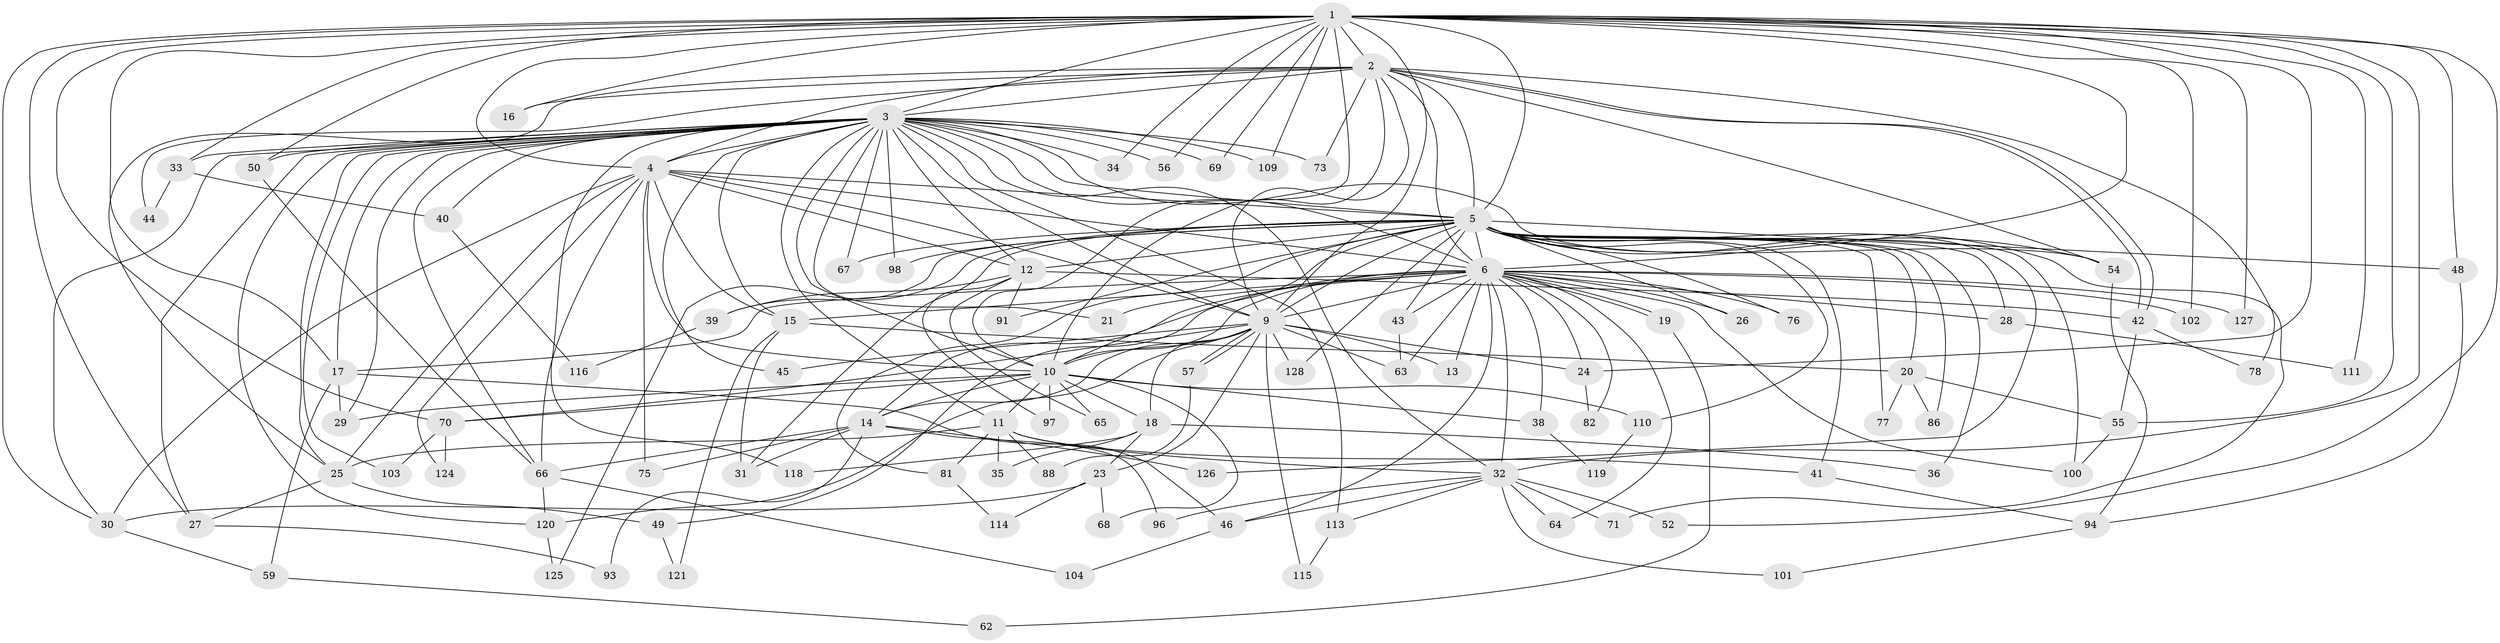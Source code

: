 // original degree distribution, {21: 0.007751937984496124, 19: 0.015503875968992248, 26: 0.007751937984496124, 16: 0.015503875968992248, 35: 0.007751937984496124, 32: 0.007751937984496124, 24: 0.007751937984496124, 20: 0.007751937984496124, 7: 0.007751937984496124, 8: 0.007751937984496124, 2: 0.5426356589147286, 9: 0.007751937984496124, 6: 0.015503875968992248, 4: 0.08527131782945736, 3: 0.20155038759689922, 5: 0.046511627906976744, 10: 0.007751937984496124}
// Generated by graph-tools (version 1.1) at 2025/10/02/27/25 16:10:56]
// undirected, 97 vertices, 231 edges
graph export_dot {
graph [start="1"]
  node [color=gray90,style=filled];
  1 [super="+7"];
  2 [super="+53"];
  3 [super="+8"];
  4 [super="+72"];
  5 [super="+22"];
  6 [super="+105"];
  9 [super="+83"];
  10 [super="+106"];
  11 [super="+61"];
  12 [super="+85"];
  13;
  14 [super="+117"];
  15 [super="+74"];
  16;
  17 [super="+37"];
  18;
  19;
  20;
  21;
  23 [super="+60"];
  24 [super="+84"];
  25 [super="+87"];
  26;
  27 [super="+107"];
  28;
  29 [super="+122"];
  30 [super="+80"];
  31 [super="+51"];
  32 [super="+92"];
  33;
  34;
  35 [super="+47"];
  36;
  38;
  39;
  40;
  41;
  42 [super="+90"];
  43;
  44;
  45;
  46 [super="+108"];
  48;
  49;
  50 [super="+112"];
  52;
  54 [super="+58"];
  55 [super="+79"];
  56;
  57;
  59;
  62;
  63;
  64;
  65;
  66 [super="+89"];
  67;
  68;
  69;
  70 [super="+99"];
  71;
  73;
  75;
  76;
  77;
  78;
  81;
  82;
  86;
  88;
  91;
  93;
  94 [super="+95"];
  96;
  97;
  98;
  100 [super="+129"];
  101;
  102;
  103;
  104;
  109;
  110;
  111;
  113;
  114;
  115;
  116;
  118;
  119;
  120 [super="+123"];
  121;
  124;
  125;
  126;
  127;
  128;
  1 -- 2 [weight=2];
  1 -- 3 [weight=4];
  1 -- 4 [weight=2];
  1 -- 5 [weight=2];
  1 -- 6 [weight=2];
  1 -- 9 [weight=2];
  1 -- 10 [weight=2];
  1 -- 24;
  1 -- 27;
  1 -- 34;
  1 -- 48;
  1 -- 52;
  1 -- 55;
  1 -- 56;
  1 -- 111;
  1 -- 69;
  1 -- 16;
  1 -- 33;
  1 -- 102;
  1 -- 109;
  1 -- 50;
  1 -- 127;
  1 -- 32;
  1 -- 30;
  1 -- 17;
  1 -- 70;
  2 -- 3 [weight=2];
  2 -- 4;
  2 -- 5;
  2 -- 6;
  2 -- 9;
  2 -- 10;
  2 -- 16;
  2 -- 25;
  2 -- 42;
  2 -- 42;
  2 -- 44;
  2 -- 54;
  2 -- 73;
  2 -- 78;
  3 -- 4 [weight=2];
  3 -- 5 [weight=2];
  3 -- 6 [weight=2];
  3 -- 9 [weight=2];
  3 -- 10 [weight=2];
  3 -- 11;
  3 -- 12;
  3 -- 17;
  3 -- 21;
  3 -- 27;
  3 -- 29;
  3 -- 32;
  3 -- 40;
  3 -- 50;
  3 -- 67;
  3 -- 69;
  3 -- 98;
  3 -- 103;
  3 -- 109;
  3 -- 73;
  3 -- 25;
  3 -- 120;
  3 -- 30;
  3 -- 33;
  3 -- 34;
  3 -- 45;
  3 -- 113;
  3 -- 118;
  3 -- 56;
  3 -- 66;
  3 -- 54;
  3 -- 15;
  4 -- 5;
  4 -- 6;
  4 -- 9;
  4 -- 10;
  4 -- 12;
  4 -- 15;
  4 -- 30;
  4 -- 66;
  4 -- 75;
  4 -- 124;
  4 -- 25;
  5 -- 6;
  5 -- 9;
  5 -- 10;
  5 -- 20;
  5 -- 26;
  5 -- 28;
  5 -- 31;
  5 -- 36;
  5 -- 39;
  5 -- 41;
  5 -- 43;
  5 -- 48;
  5 -- 54;
  5 -- 67;
  5 -- 71;
  5 -- 76;
  5 -- 77;
  5 -- 81;
  5 -- 86;
  5 -- 91;
  5 -- 98;
  5 -- 110;
  5 -- 125;
  5 -- 126;
  5 -- 128;
  5 -- 12;
  5 -- 100;
  6 -- 9 [weight=2];
  6 -- 10;
  6 -- 13;
  6 -- 14;
  6 -- 15;
  6 -- 17;
  6 -- 19;
  6 -- 19;
  6 -- 21;
  6 -- 24;
  6 -- 26;
  6 -- 28;
  6 -- 32;
  6 -- 38;
  6 -- 43;
  6 -- 46;
  6 -- 49;
  6 -- 63;
  6 -- 64;
  6 -- 76;
  6 -- 82;
  6 -- 100;
  6 -- 102;
  6 -- 127;
  9 -- 10 [weight=2];
  9 -- 13;
  9 -- 14;
  9 -- 18;
  9 -- 23;
  9 -- 45;
  9 -- 57;
  9 -- 57;
  9 -- 70;
  9 -- 115;
  9 -- 120;
  9 -- 128;
  9 -- 63;
  9 -- 24;
  10 -- 11;
  10 -- 18;
  10 -- 29;
  10 -- 38;
  10 -- 65;
  10 -- 68;
  10 -- 70;
  10 -- 97;
  10 -- 110;
  10 -- 14;
  11 -- 35 [weight=2];
  11 -- 41;
  11 -- 32;
  11 -- 88;
  11 -- 81;
  11 -- 25;
  12 -- 39;
  12 -- 65;
  12 -- 91;
  12 -- 97;
  12 -- 42;
  14 -- 31;
  14 -- 66;
  14 -- 75;
  14 -- 93;
  14 -- 96;
  14 -- 126;
  15 -- 20;
  15 -- 121;
  15 -- 31;
  17 -- 59;
  17 -- 29;
  17 -- 46;
  18 -- 23;
  18 -- 35;
  18 -- 36;
  18 -- 118;
  19 -- 62;
  20 -- 77;
  20 -- 86;
  20 -- 55;
  23 -- 68;
  23 -- 114;
  23 -- 30;
  24 -- 82;
  25 -- 49;
  25 -- 27;
  27 -- 93;
  28 -- 111;
  30 -- 59;
  32 -- 46;
  32 -- 52;
  32 -- 64;
  32 -- 71;
  32 -- 96;
  32 -- 113;
  32 -- 101;
  33 -- 40;
  33 -- 44;
  38 -- 119;
  39 -- 116;
  40 -- 116;
  41 -- 94;
  42 -- 55;
  42 -- 78;
  43 -- 63;
  46 -- 104;
  48 -- 94;
  49 -- 121;
  50 -- 66;
  54 -- 94;
  55 -- 100;
  57 -- 88;
  59 -- 62;
  66 -- 104;
  66 -- 120;
  70 -- 103;
  70 -- 124;
  81 -- 114;
  94 -- 101;
  110 -- 119;
  113 -- 115;
  120 -- 125;
}

